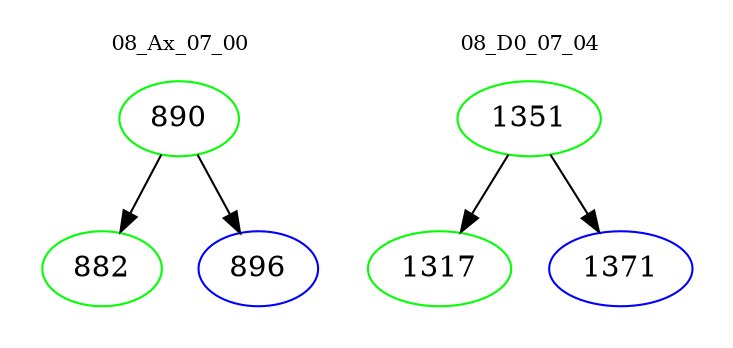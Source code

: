 digraph{
subgraph cluster_0 {
color = white
label = "08_Ax_07_00";
fontsize=10;
T0_890 [label="890", color="green"]
T0_890 -> T0_882 [color="black"]
T0_882 [label="882", color="green"]
T0_890 -> T0_896 [color="black"]
T0_896 [label="896", color="blue"]
}
subgraph cluster_1 {
color = white
label = "08_D0_07_04";
fontsize=10;
T1_1351 [label="1351", color="green"]
T1_1351 -> T1_1317 [color="black"]
T1_1317 [label="1317", color="green"]
T1_1351 -> T1_1371 [color="black"]
T1_1371 [label="1371", color="blue"]
}
}
